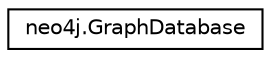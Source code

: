 digraph "Graphical Class Hierarchy"
{
 // LATEX_PDF_SIZE
  edge [fontname="Helvetica",fontsize="10",labelfontname="Helvetica",labelfontsize="10"];
  node [fontname="Helvetica",fontsize="10",shape=record];
  rankdir="LR";
  Node0 [label="neo4j.GraphDatabase",height=0.2,width=0.4,color="black", fillcolor="white", style="filled",URL="$classneo4j_1_1_graph_database.html",tooltip=" "];
}
